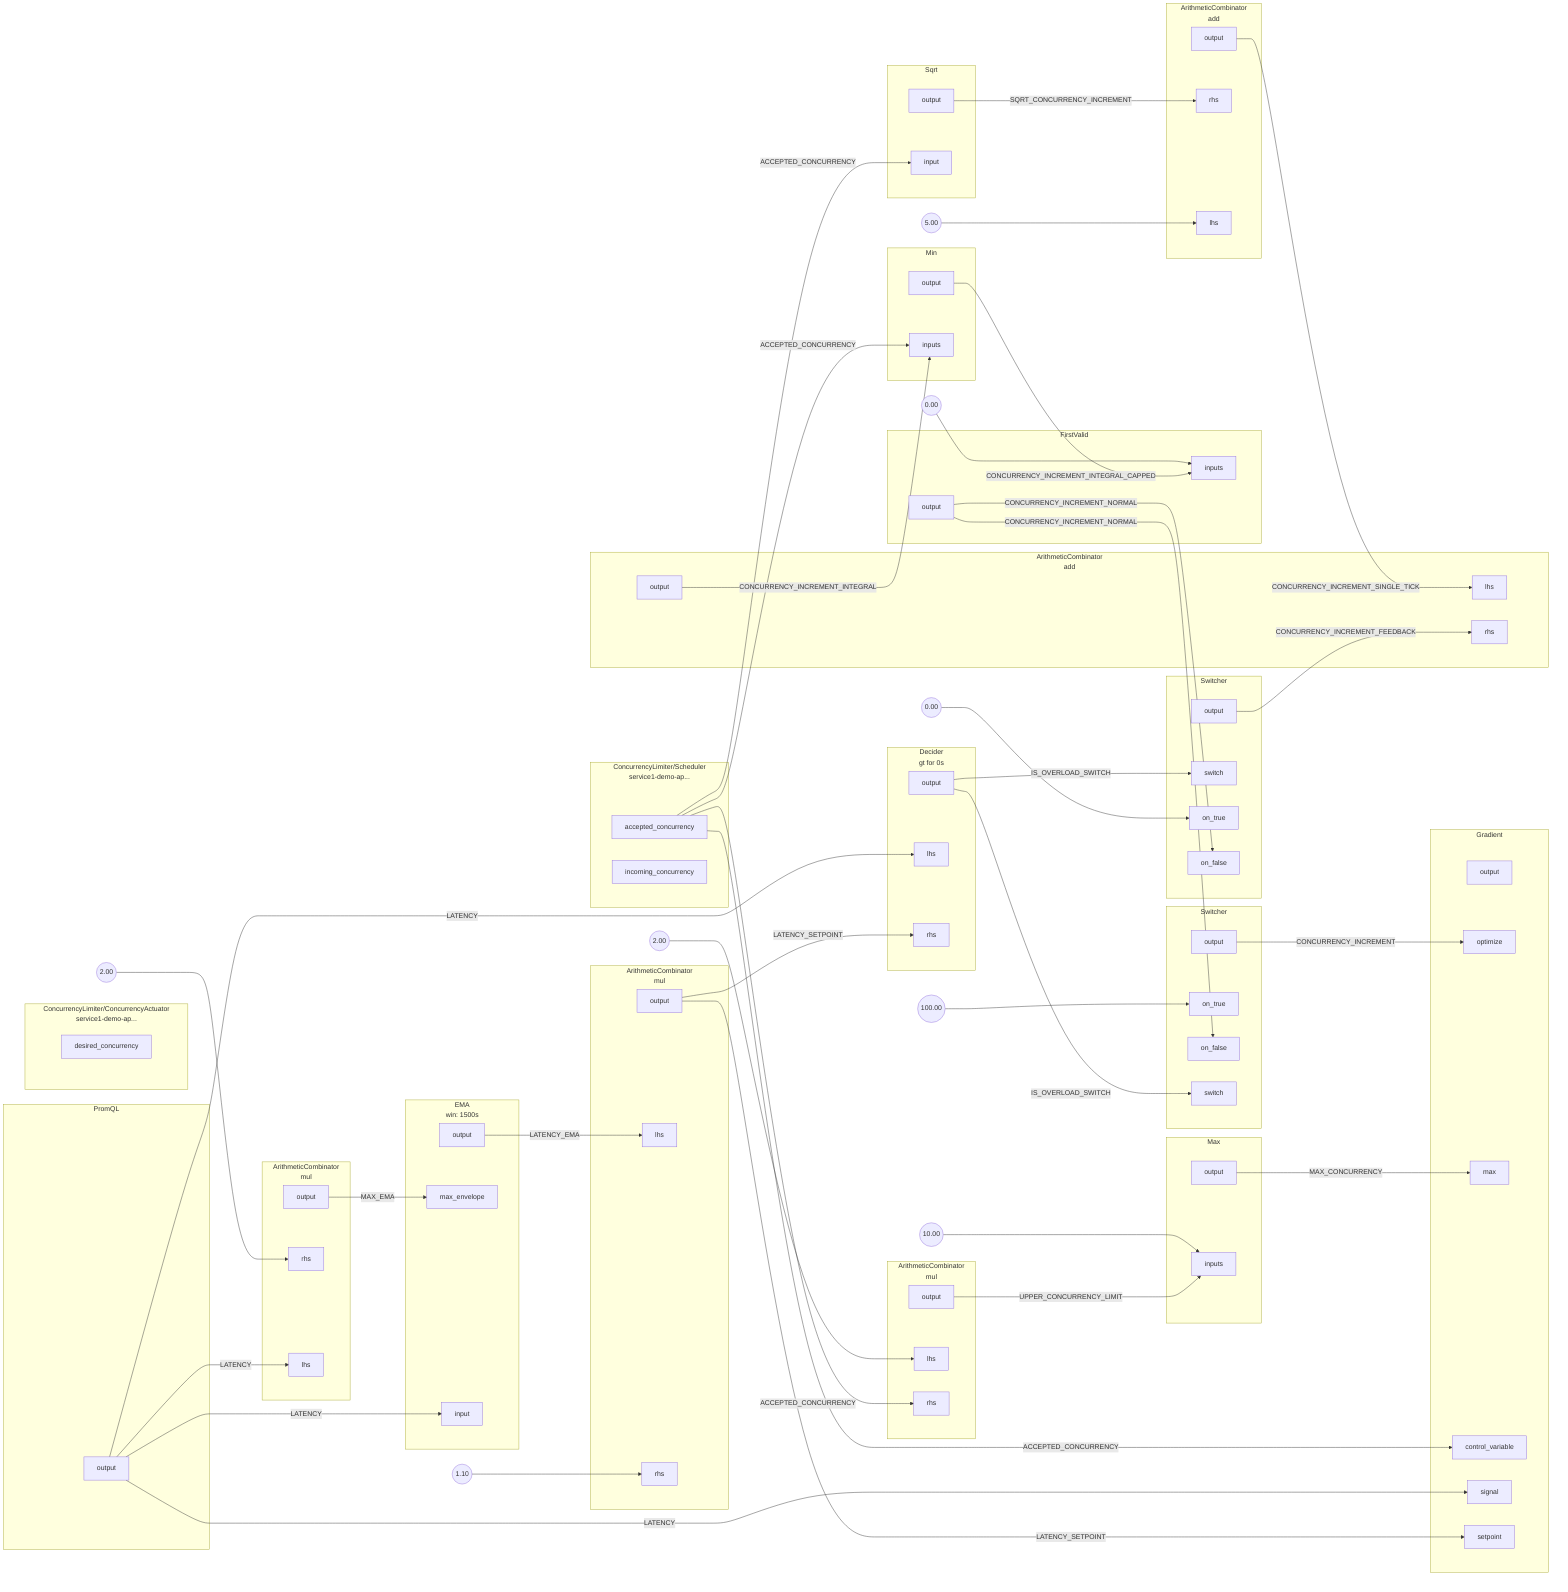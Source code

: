 flowchart LR
subgraph 0[<center>ArithmeticCombinator<br/>mul</center>]
subgraph 0_inports[ ]
style 0_inports fill:none,stroke:none
0rhs[rhs]
0lhs[lhs]
end
subgraph 0_outports[ ]
style 0_outports fill:none,stroke:none
0output[output]
end
end
FakeConstant0((2.00))
FakeConstant0 --> 0rhs
subgraph 1[<center>ArithmeticCombinator<br/>mul</center>]
subgraph 1_inports[ ]
style 1_inports fill:none,stroke:none
1lhs[lhs]
1rhs[rhs]
end
subgraph 1_outports[ ]
style 1_outports fill:none,stroke:none
1output[output]
end
end
FakeConstant1((1.10))
FakeConstant1 --> 1rhs
subgraph 2[<center>ArithmeticCombinator<br/>mul</center>]
subgraph 2_inports[ ]
style 2_inports fill:none,stroke:none
2lhs[lhs]
2rhs[rhs]
end
subgraph 2_outports[ ]
style 2_outports fill:none,stroke:none
2output[output]
end
end
FakeConstant2((2.00))
FakeConstant2 --> 2lhs
subgraph 3[<center>ArithmeticCombinator<br/>add</center>]
subgraph 3_inports[ ]
style 3_inports fill:none,stroke:none
3rhs[rhs]
3lhs[lhs]
end
subgraph 3_outports[ ]
style 3_outports fill:none,stroke:none
3output[output]
end
end
FakeConstant3((5.00))
FakeConstant3 --> 3lhs
subgraph 4[<center>ArithmeticCombinator<br/>add</center>]
subgraph 4_inports[ ]
style 4_inports fill:none,stroke:none
4lhs[lhs]
4rhs[rhs]
end
subgraph 4_outports[ ]
style 4_outports fill:none,stroke:none
4output[output]
end
end
subgraph 5[Min]
subgraph 5_inports[ ]
style 5_inports fill:none,stroke:none
5inputs[inputs]
5inputs[inputs]
end
subgraph 5_outports[ ]
style 5_outports fill:none,stroke:none
5output[output]
end
end
subgraph 6[FirstValid]
subgraph 6_inports[ ]
style 6_inports fill:none,stroke:none
6inputs[inputs]
6inputs[inputs]
end
subgraph 6_outports[ ]
style 6_outports fill:none,stroke:none
6output[output]
end
end
FakeConstant4((0.00))
FakeConstant4 --> 6inputs
subgraph 7[Max]
subgraph 7_inports[ ]
style 7_inports fill:none,stroke:none
7inputs[inputs]
7inputs[inputs]
end
subgraph 7_outports[ ]
style 7_outports fill:none,stroke:none
7output[output]
end
end
FakeConstant5((10.00))
FakeConstant5 --> 7inputs
subgraph 8[Sqrt]
subgraph 8_inports[ ]
style 8_inports fill:none,stroke:none
8input[input]
end
subgraph 8_outports[ ]
style 8_outports fill:none,stroke:none
8output[output]
end
end
subgraph 9[PromQL]
subgraph 9_outports[ ]
style 9_outports fill:none,stroke:none
9output[output]
end
end
subgraph 10[<center>EMA<br/>win: 1500s</center>]
subgraph 10_inports[ ]
style 10_inports fill:none,stroke:none
10max_envelope[max_envelope]
10input[input]
end
subgraph 10_outports[ ]
style 10_outports fill:none,stroke:none
10output[output]
end
end
subgraph 11[Gradient]
subgraph 11_inports[ ]
style 11_inports fill:none,stroke:none
11optimize[optimize]
11max[max]
11control_variable[control_variable]
11signal[signal]
11setpoint[setpoint]
end
subgraph 11_outports[ ]
style 11_outports fill:none,stroke:none
11output[output]
end
end
subgraph 12.Scheduler[<center>ConcurrencyLimiter/Scheduler<br/>service1-demo-ap...</center>]
subgraph 12.Scheduler_outports[ ]
style 12.Scheduler_outports fill:none,stroke:none
12.Scheduleraccepted_concurrency[accepted_concurrency]
12.Schedulerincoming_concurrency[incoming_concurrency]
end
end
subgraph 12.ConcurrencyActuator[<center>ConcurrencyLimiter/ConcurrencyActuator<br/>service1-demo-ap...</center>]
subgraph 12.ConcurrencyActuator_inports[ ]
style 12.ConcurrencyActuator_inports fill:none,stroke:none
12.ConcurrencyActuatordesired_concurrency[desired_concurrency]
end
end
subgraph 15[Switcher]
subgraph 15_inports[ ]
style 15_inports fill:none,stroke:none
15switch[switch]
15on_true[on_true]
15on_false[on_false]
end
subgraph 15_outports[ ]
style 15_outports fill:none,stroke:none
15output[output]
end
end
FakeConstant6((0.00))
FakeConstant6 --> 15on_true
subgraph 14[Switcher]
subgraph 14_inports[ ]
style 14_inports fill:none,stroke:none
14on_true[on_true]
14on_false[on_false]
14switch[switch]
end
subgraph 14_outports[ ]
style 14_outports fill:none,stroke:none
14output[output]
end
end
FakeConstant7((100.00))
FakeConstant7 --> 14on_true
subgraph 13[<center>Decider<br/>gt for 0s</center>]
subgraph 13_inports[ ]
style 13_inports fill:none,stroke:none
13lhs[lhs]
13rhs[rhs]
end
subgraph 13_outports[ ]
style 13_outports fill:none,stroke:none
13output[output]
end
end
15output --> |CONCURRENCY_INCREMENT_FEEDBACK| 4rhs
0output --> |MAX_EMA| 10max_envelope
7output --> |MAX_CONCURRENCY| 11max
14output --> |CONCURRENCY_INCREMENT| 11optimize
1output --> |LATENCY_SETPOINT| 11setpoint
1output --> |LATENCY_SETPOINT| 13rhs
3output --> |CONCURRENCY_INCREMENT_SINGLE_TICK| 4lhs
5output --> |CONCURRENCY_INCREMENT_INTEGRAL_CAPPED| 6inputs
12.Scheduleraccepted_concurrency --> |ACCEPTED_CONCURRENCY| 2rhs
12.Scheduleraccepted_concurrency --> |ACCEPTED_CONCURRENCY| 5inputs
12.Scheduleraccepted_concurrency --> |ACCEPTED_CONCURRENCY| 8input
12.Scheduleraccepted_concurrency --> |ACCEPTED_CONCURRENCY| 11control_variable
2output --> |UPPER_CONCURRENCY_LIMIT| 7inputs
6output --> |CONCURRENCY_INCREMENT_NORMAL| 14on_false
6output --> |CONCURRENCY_INCREMENT_NORMAL| 15on_false
9output --> |LATENCY| 0lhs
9output --> |LATENCY| 10input
9output --> |LATENCY| 11signal
9output --> |LATENCY| 13lhs
10output --> |LATENCY_EMA| 1lhs
4output --> |CONCURRENCY_INCREMENT_INTEGRAL| 5inputs
8output --> |SQRT_CONCURRENCY_INCREMENT| 3rhs
13output --> |IS_OVERLOAD_SWITCH| 14switch
13output --> |IS_OVERLOAD_SWITCH| 15switch